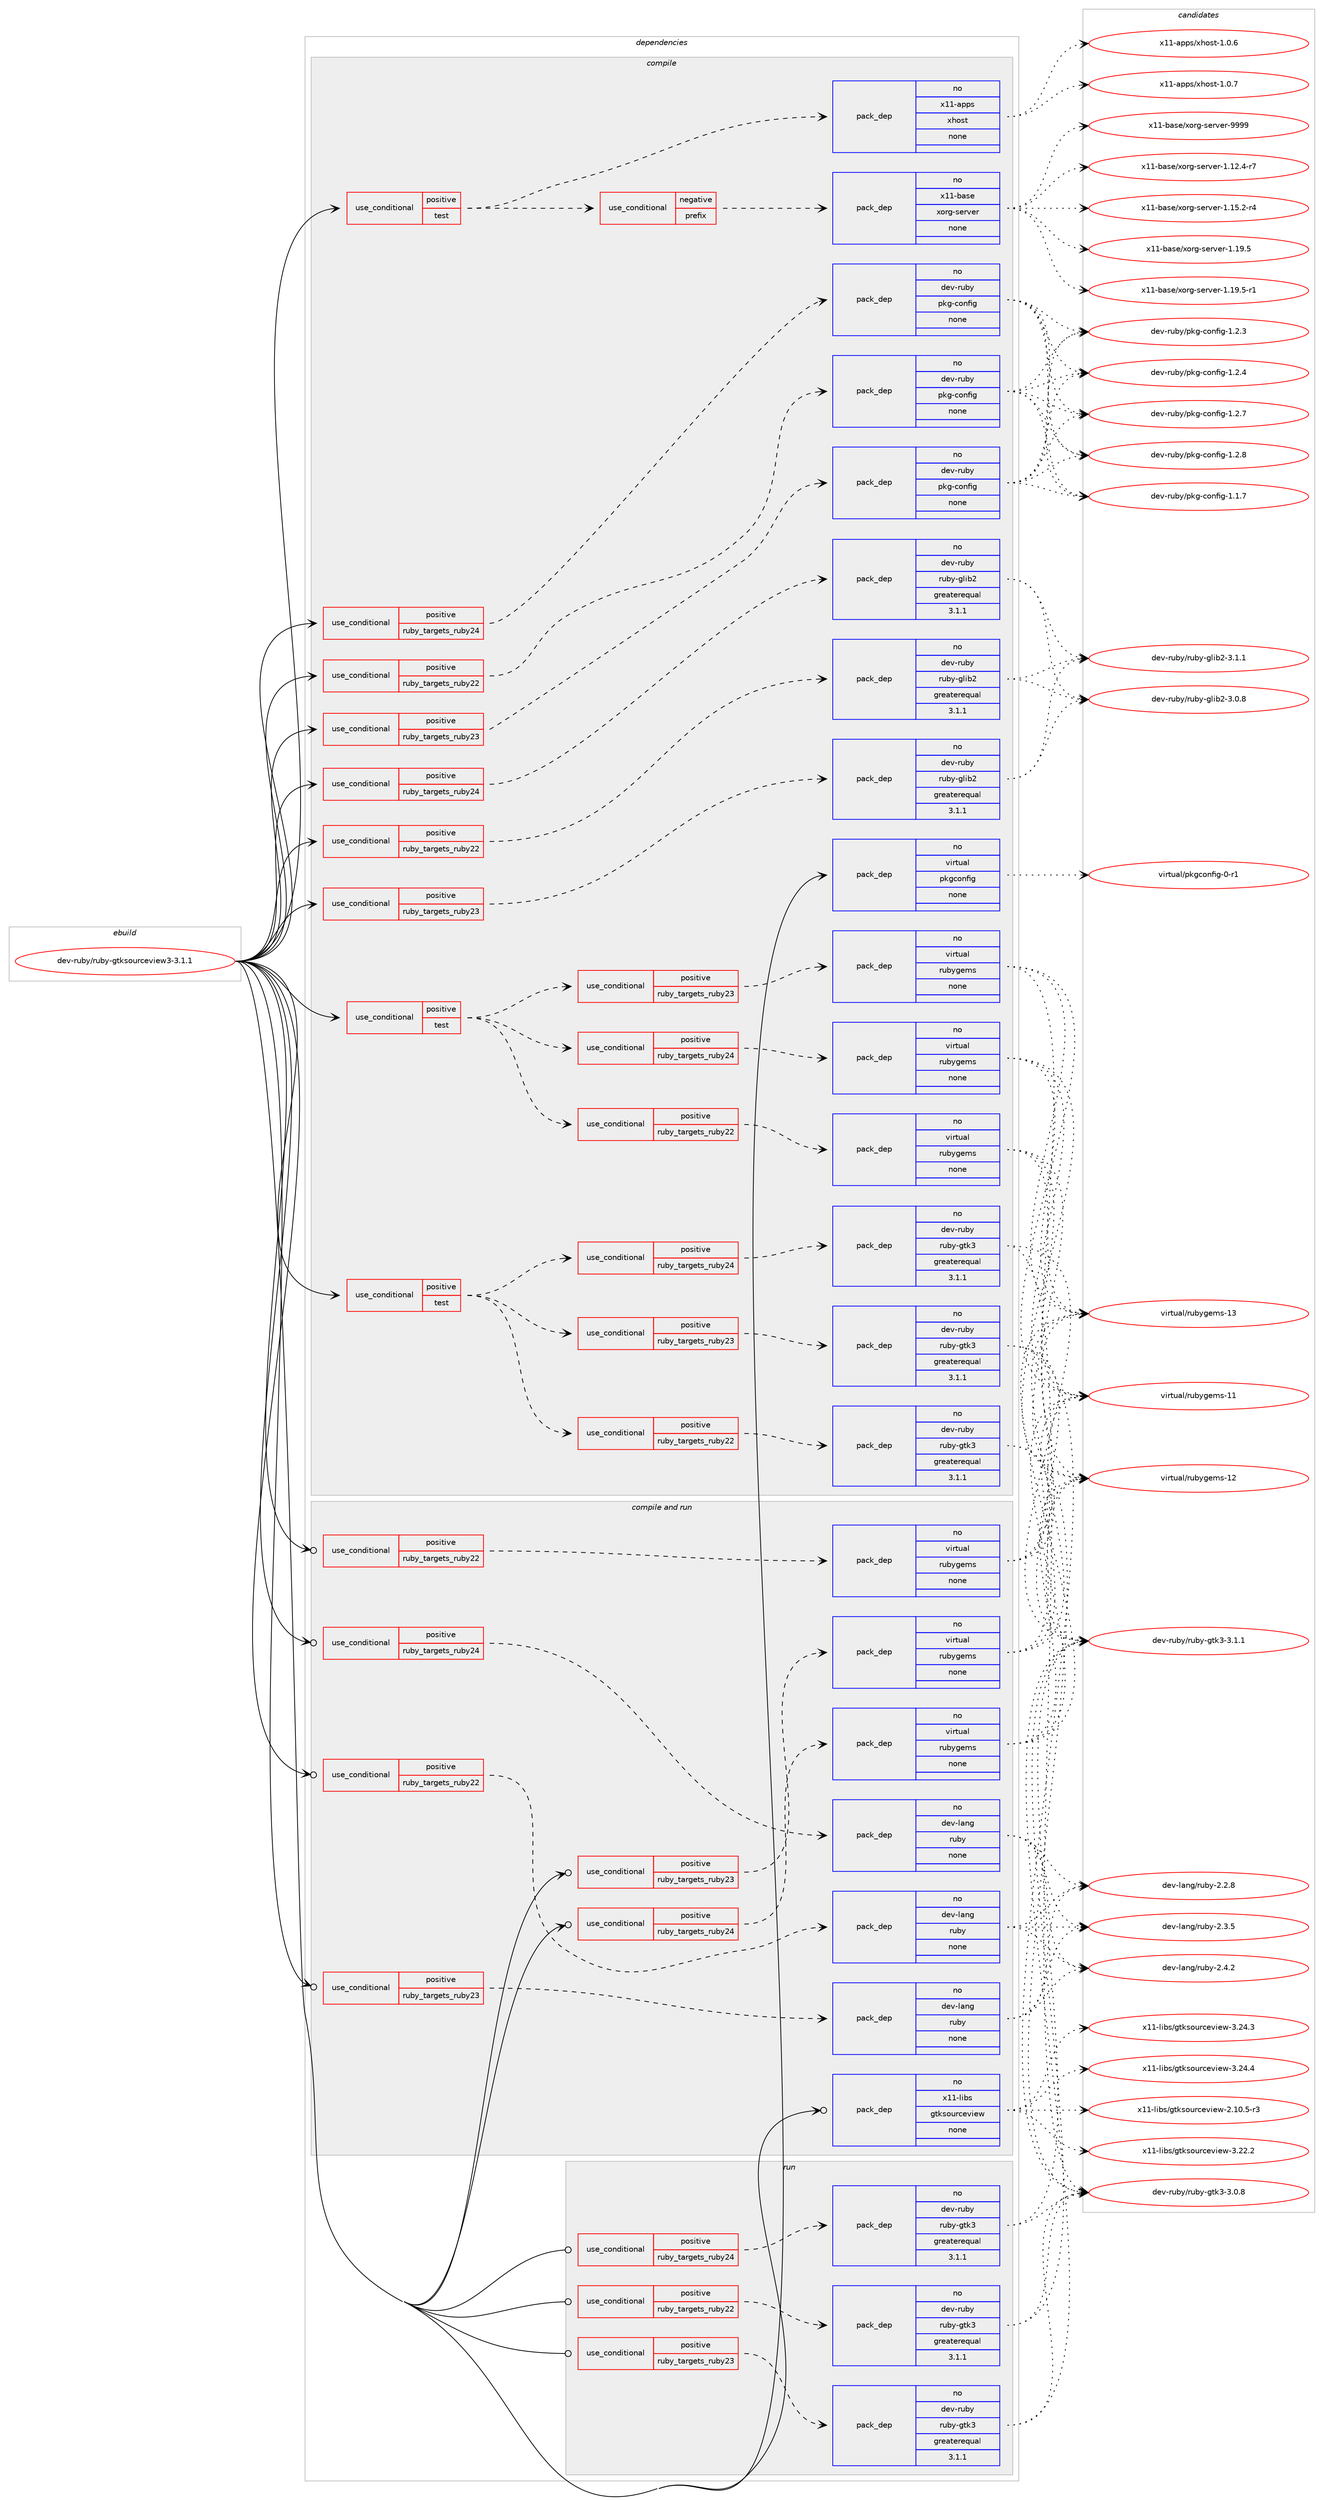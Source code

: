 digraph prolog {

# *************
# Graph options
# *************

newrank=true;
concentrate=true;
compound=true;
graph [rankdir=LR,fontname=Helvetica,fontsize=10,ranksep=1.5];#, ranksep=2.5, nodesep=0.2];
edge  [arrowhead=vee];
node  [fontname=Helvetica,fontsize=10];

# **********
# The ebuild
# **********

subgraph cluster_leftcol {
color=gray;
rank=same;
label=<<i>ebuild</i>>;
id [label="dev-ruby/ruby-gtksourceview3-3.1.1", color=red, width=4, href="../dev-ruby/ruby-gtksourceview3-3.1.1.svg"];
}

# ****************
# The dependencies
# ****************

subgraph cluster_midcol {
color=gray;
label=<<i>dependencies</i>>;
subgraph cluster_compile {
fillcolor="#eeeeee";
style=filled;
label=<<i>compile</i>>;
subgraph cond71248 {
dependency267313 [label=<<TABLE BORDER="0" CELLBORDER="1" CELLSPACING="0" CELLPADDING="4"><TR><TD ROWSPAN="3" CELLPADDING="10">use_conditional</TD></TR><TR><TD>positive</TD></TR><TR><TD>ruby_targets_ruby22</TD></TR></TABLE>>, shape=none, color=red];
subgraph pack191951 {
dependency267314 [label=<<TABLE BORDER="0" CELLBORDER="1" CELLSPACING="0" CELLPADDING="4" WIDTH="220"><TR><TD ROWSPAN="6" CELLPADDING="30">pack_dep</TD></TR><TR><TD WIDTH="110">no</TD></TR><TR><TD>dev-ruby</TD></TR><TR><TD>pkg-config</TD></TR><TR><TD>none</TD></TR><TR><TD></TD></TR></TABLE>>, shape=none, color=blue];
}
dependency267313:e -> dependency267314:w [weight=20,style="dashed",arrowhead="vee"];
}
id:e -> dependency267313:w [weight=20,style="solid",arrowhead="vee"];
subgraph cond71249 {
dependency267315 [label=<<TABLE BORDER="0" CELLBORDER="1" CELLSPACING="0" CELLPADDING="4"><TR><TD ROWSPAN="3" CELLPADDING="10">use_conditional</TD></TR><TR><TD>positive</TD></TR><TR><TD>ruby_targets_ruby22</TD></TR></TABLE>>, shape=none, color=red];
subgraph pack191952 {
dependency267316 [label=<<TABLE BORDER="0" CELLBORDER="1" CELLSPACING="0" CELLPADDING="4" WIDTH="220"><TR><TD ROWSPAN="6" CELLPADDING="30">pack_dep</TD></TR><TR><TD WIDTH="110">no</TD></TR><TR><TD>dev-ruby</TD></TR><TR><TD>ruby-glib2</TD></TR><TR><TD>greaterequal</TD></TR><TR><TD>3.1.1</TD></TR></TABLE>>, shape=none, color=blue];
}
dependency267315:e -> dependency267316:w [weight=20,style="dashed",arrowhead="vee"];
}
id:e -> dependency267315:w [weight=20,style="solid",arrowhead="vee"];
subgraph cond71250 {
dependency267317 [label=<<TABLE BORDER="0" CELLBORDER="1" CELLSPACING="0" CELLPADDING="4"><TR><TD ROWSPAN="3" CELLPADDING="10">use_conditional</TD></TR><TR><TD>positive</TD></TR><TR><TD>ruby_targets_ruby23</TD></TR></TABLE>>, shape=none, color=red];
subgraph pack191953 {
dependency267318 [label=<<TABLE BORDER="0" CELLBORDER="1" CELLSPACING="0" CELLPADDING="4" WIDTH="220"><TR><TD ROWSPAN="6" CELLPADDING="30">pack_dep</TD></TR><TR><TD WIDTH="110">no</TD></TR><TR><TD>dev-ruby</TD></TR><TR><TD>pkg-config</TD></TR><TR><TD>none</TD></TR><TR><TD></TD></TR></TABLE>>, shape=none, color=blue];
}
dependency267317:e -> dependency267318:w [weight=20,style="dashed",arrowhead="vee"];
}
id:e -> dependency267317:w [weight=20,style="solid",arrowhead="vee"];
subgraph cond71251 {
dependency267319 [label=<<TABLE BORDER="0" CELLBORDER="1" CELLSPACING="0" CELLPADDING="4"><TR><TD ROWSPAN="3" CELLPADDING="10">use_conditional</TD></TR><TR><TD>positive</TD></TR><TR><TD>ruby_targets_ruby23</TD></TR></TABLE>>, shape=none, color=red];
subgraph pack191954 {
dependency267320 [label=<<TABLE BORDER="0" CELLBORDER="1" CELLSPACING="0" CELLPADDING="4" WIDTH="220"><TR><TD ROWSPAN="6" CELLPADDING="30">pack_dep</TD></TR><TR><TD WIDTH="110">no</TD></TR><TR><TD>dev-ruby</TD></TR><TR><TD>ruby-glib2</TD></TR><TR><TD>greaterequal</TD></TR><TR><TD>3.1.1</TD></TR></TABLE>>, shape=none, color=blue];
}
dependency267319:e -> dependency267320:w [weight=20,style="dashed",arrowhead="vee"];
}
id:e -> dependency267319:w [weight=20,style="solid",arrowhead="vee"];
subgraph cond71252 {
dependency267321 [label=<<TABLE BORDER="0" CELLBORDER="1" CELLSPACING="0" CELLPADDING="4"><TR><TD ROWSPAN="3" CELLPADDING="10">use_conditional</TD></TR><TR><TD>positive</TD></TR><TR><TD>ruby_targets_ruby24</TD></TR></TABLE>>, shape=none, color=red];
subgraph pack191955 {
dependency267322 [label=<<TABLE BORDER="0" CELLBORDER="1" CELLSPACING="0" CELLPADDING="4" WIDTH="220"><TR><TD ROWSPAN="6" CELLPADDING="30">pack_dep</TD></TR><TR><TD WIDTH="110">no</TD></TR><TR><TD>dev-ruby</TD></TR><TR><TD>pkg-config</TD></TR><TR><TD>none</TD></TR><TR><TD></TD></TR></TABLE>>, shape=none, color=blue];
}
dependency267321:e -> dependency267322:w [weight=20,style="dashed",arrowhead="vee"];
}
id:e -> dependency267321:w [weight=20,style="solid",arrowhead="vee"];
subgraph cond71253 {
dependency267323 [label=<<TABLE BORDER="0" CELLBORDER="1" CELLSPACING="0" CELLPADDING="4"><TR><TD ROWSPAN="3" CELLPADDING="10">use_conditional</TD></TR><TR><TD>positive</TD></TR><TR><TD>ruby_targets_ruby24</TD></TR></TABLE>>, shape=none, color=red];
subgraph pack191956 {
dependency267324 [label=<<TABLE BORDER="0" CELLBORDER="1" CELLSPACING="0" CELLPADDING="4" WIDTH="220"><TR><TD ROWSPAN="6" CELLPADDING="30">pack_dep</TD></TR><TR><TD WIDTH="110">no</TD></TR><TR><TD>dev-ruby</TD></TR><TR><TD>ruby-glib2</TD></TR><TR><TD>greaterequal</TD></TR><TR><TD>3.1.1</TD></TR></TABLE>>, shape=none, color=blue];
}
dependency267323:e -> dependency267324:w [weight=20,style="dashed",arrowhead="vee"];
}
id:e -> dependency267323:w [weight=20,style="solid",arrowhead="vee"];
subgraph cond71254 {
dependency267325 [label=<<TABLE BORDER="0" CELLBORDER="1" CELLSPACING="0" CELLPADDING="4"><TR><TD ROWSPAN="3" CELLPADDING="10">use_conditional</TD></TR><TR><TD>positive</TD></TR><TR><TD>test</TD></TR></TABLE>>, shape=none, color=red];
subgraph cond71255 {
dependency267326 [label=<<TABLE BORDER="0" CELLBORDER="1" CELLSPACING="0" CELLPADDING="4"><TR><TD ROWSPAN="3" CELLPADDING="10">use_conditional</TD></TR><TR><TD>negative</TD></TR><TR><TD>prefix</TD></TR></TABLE>>, shape=none, color=red];
subgraph pack191957 {
dependency267327 [label=<<TABLE BORDER="0" CELLBORDER="1" CELLSPACING="0" CELLPADDING="4" WIDTH="220"><TR><TD ROWSPAN="6" CELLPADDING="30">pack_dep</TD></TR><TR><TD WIDTH="110">no</TD></TR><TR><TD>x11-base</TD></TR><TR><TD>xorg-server</TD></TR><TR><TD>none</TD></TR><TR><TD></TD></TR></TABLE>>, shape=none, color=blue];
}
dependency267326:e -> dependency267327:w [weight=20,style="dashed",arrowhead="vee"];
}
dependency267325:e -> dependency267326:w [weight=20,style="dashed",arrowhead="vee"];
subgraph pack191958 {
dependency267328 [label=<<TABLE BORDER="0" CELLBORDER="1" CELLSPACING="0" CELLPADDING="4" WIDTH="220"><TR><TD ROWSPAN="6" CELLPADDING="30">pack_dep</TD></TR><TR><TD WIDTH="110">no</TD></TR><TR><TD>x11-apps</TD></TR><TR><TD>xhost</TD></TR><TR><TD>none</TD></TR><TR><TD></TD></TR></TABLE>>, shape=none, color=blue];
}
dependency267325:e -> dependency267328:w [weight=20,style="dashed",arrowhead="vee"];
}
id:e -> dependency267325:w [weight=20,style="solid",arrowhead="vee"];
subgraph cond71256 {
dependency267329 [label=<<TABLE BORDER="0" CELLBORDER="1" CELLSPACING="0" CELLPADDING="4"><TR><TD ROWSPAN="3" CELLPADDING="10">use_conditional</TD></TR><TR><TD>positive</TD></TR><TR><TD>test</TD></TR></TABLE>>, shape=none, color=red];
subgraph cond71257 {
dependency267330 [label=<<TABLE BORDER="0" CELLBORDER="1" CELLSPACING="0" CELLPADDING="4"><TR><TD ROWSPAN="3" CELLPADDING="10">use_conditional</TD></TR><TR><TD>positive</TD></TR><TR><TD>ruby_targets_ruby22</TD></TR></TABLE>>, shape=none, color=red];
subgraph pack191959 {
dependency267331 [label=<<TABLE BORDER="0" CELLBORDER="1" CELLSPACING="0" CELLPADDING="4" WIDTH="220"><TR><TD ROWSPAN="6" CELLPADDING="30">pack_dep</TD></TR><TR><TD WIDTH="110">no</TD></TR><TR><TD>dev-ruby</TD></TR><TR><TD>ruby-gtk3</TD></TR><TR><TD>greaterequal</TD></TR><TR><TD>3.1.1</TD></TR></TABLE>>, shape=none, color=blue];
}
dependency267330:e -> dependency267331:w [weight=20,style="dashed",arrowhead="vee"];
}
dependency267329:e -> dependency267330:w [weight=20,style="dashed",arrowhead="vee"];
subgraph cond71258 {
dependency267332 [label=<<TABLE BORDER="0" CELLBORDER="1" CELLSPACING="0" CELLPADDING="4"><TR><TD ROWSPAN="3" CELLPADDING="10">use_conditional</TD></TR><TR><TD>positive</TD></TR><TR><TD>ruby_targets_ruby23</TD></TR></TABLE>>, shape=none, color=red];
subgraph pack191960 {
dependency267333 [label=<<TABLE BORDER="0" CELLBORDER="1" CELLSPACING="0" CELLPADDING="4" WIDTH="220"><TR><TD ROWSPAN="6" CELLPADDING="30">pack_dep</TD></TR><TR><TD WIDTH="110">no</TD></TR><TR><TD>dev-ruby</TD></TR><TR><TD>ruby-gtk3</TD></TR><TR><TD>greaterequal</TD></TR><TR><TD>3.1.1</TD></TR></TABLE>>, shape=none, color=blue];
}
dependency267332:e -> dependency267333:w [weight=20,style="dashed",arrowhead="vee"];
}
dependency267329:e -> dependency267332:w [weight=20,style="dashed",arrowhead="vee"];
subgraph cond71259 {
dependency267334 [label=<<TABLE BORDER="0" CELLBORDER="1" CELLSPACING="0" CELLPADDING="4"><TR><TD ROWSPAN="3" CELLPADDING="10">use_conditional</TD></TR><TR><TD>positive</TD></TR><TR><TD>ruby_targets_ruby24</TD></TR></TABLE>>, shape=none, color=red];
subgraph pack191961 {
dependency267335 [label=<<TABLE BORDER="0" CELLBORDER="1" CELLSPACING="0" CELLPADDING="4" WIDTH="220"><TR><TD ROWSPAN="6" CELLPADDING="30">pack_dep</TD></TR><TR><TD WIDTH="110">no</TD></TR><TR><TD>dev-ruby</TD></TR><TR><TD>ruby-gtk3</TD></TR><TR><TD>greaterequal</TD></TR><TR><TD>3.1.1</TD></TR></TABLE>>, shape=none, color=blue];
}
dependency267334:e -> dependency267335:w [weight=20,style="dashed",arrowhead="vee"];
}
dependency267329:e -> dependency267334:w [weight=20,style="dashed",arrowhead="vee"];
}
id:e -> dependency267329:w [weight=20,style="solid",arrowhead="vee"];
subgraph cond71260 {
dependency267336 [label=<<TABLE BORDER="0" CELLBORDER="1" CELLSPACING="0" CELLPADDING="4"><TR><TD ROWSPAN="3" CELLPADDING="10">use_conditional</TD></TR><TR><TD>positive</TD></TR><TR><TD>test</TD></TR></TABLE>>, shape=none, color=red];
subgraph cond71261 {
dependency267337 [label=<<TABLE BORDER="0" CELLBORDER="1" CELLSPACING="0" CELLPADDING="4"><TR><TD ROWSPAN="3" CELLPADDING="10">use_conditional</TD></TR><TR><TD>positive</TD></TR><TR><TD>ruby_targets_ruby22</TD></TR></TABLE>>, shape=none, color=red];
subgraph pack191962 {
dependency267338 [label=<<TABLE BORDER="0" CELLBORDER="1" CELLSPACING="0" CELLPADDING="4" WIDTH="220"><TR><TD ROWSPAN="6" CELLPADDING="30">pack_dep</TD></TR><TR><TD WIDTH="110">no</TD></TR><TR><TD>virtual</TD></TR><TR><TD>rubygems</TD></TR><TR><TD>none</TD></TR><TR><TD></TD></TR></TABLE>>, shape=none, color=blue];
}
dependency267337:e -> dependency267338:w [weight=20,style="dashed",arrowhead="vee"];
}
dependency267336:e -> dependency267337:w [weight=20,style="dashed",arrowhead="vee"];
subgraph cond71262 {
dependency267339 [label=<<TABLE BORDER="0" CELLBORDER="1" CELLSPACING="0" CELLPADDING="4"><TR><TD ROWSPAN="3" CELLPADDING="10">use_conditional</TD></TR><TR><TD>positive</TD></TR><TR><TD>ruby_targets_ruby23</TD></TR></TABLE>>, shape=none, color=red];
subgraph pack191963 {
dependency267340 [label=<<TABLE BORDER="0" CELLBORDER="1" CELLSPACING="0" CELLPADDING="4" WIDTH="220"><TR><TD ROWSPAN="6" CELLPADDING="30">pack_dep</TD></TR><TR><TD WIDTH="110">no</TD></TR><TR><TD>virtual</TD></TR><TR><TD>rubygems</TD></TR><TR><TD>none</TD></TR><TR><TD></TD></TR></TABLE>>, shape=none, color=blue];
}
dependency267339:e -> dependency267340:w [weight=20,style="dashed",arrowhead="vee"];
}
dependency267336:e -> dependency267339:w [weight=20,style="dashed",arrowhead="vee"];
subgraph cond71263 {
dependency267341 [label=<<TABLE BORDER="0" CELLBORDER="1" CELLSPACING="0" CELLPADDING="4"><TR><TD ROWSPAN="3" CELLPADDING="10">use_conditional</TD></TR><TR><TD>positive</TD></TR><TR><TD>ruby_targets_ruby24</TD></TR></TABLE>>, shape=none, color=red];
subgraph pack191964 {
dependency267342 [label=<<TABLE BORDER="0" CELLBORDER="1" CELLSPACING="0" CELLPADDING="4" WIDTH="220"><TR><TD ROWSPAN="6" CELLPADDING="30">pack_dep</TD></TR><TR><TD WIDTH="110">no</TD></TR><TR><TD>virtual</TD></TR><TR><TD>rubygems</TD></TR><TR><TD>none</TD></TR><TR><TD></TD></TR></TABLE>>, shape=none, color=blue];
}
dependency267341:e -> dependency267342:w [weight=20,style="dashed",arrowhead="vee"];
}
dependency267336:e -> dependency267341:w [weight=20,style="dashed",arrowhead="vee"];
}
id:e -> dependency267336:w [weight=20,style="solid",arrowhead="vee"];
subgraph pack191965 {
dependency267343 [label=<<TABLE BORDER="0" CELLBORDER="1" CELLSPACING="0" CELLPADDING="4" WIDTH="220"><TR><TD ROWSPAN="6" CELLPADDING="30">pack_dep</TD></TR><TR><TD WIDTH="110">no</TD></TR><TR><TD>virtual</TD></TR><TR><TD>pkgconfig</TD></TR><TR><TD>none</TD></TR><TR><TD></TD></TR></TABLE>>, shape=none, color=blue];
}
id:e -> dependency267343:w [weight=20,style="solid",arrowhead="vee"];
}
subgraph cluster_compileandrun {
fillcolor="#eeeeee";
style=filled;
label=<<i>compile and run</i>>;
subgraph cond71264 {
dependency267344 [label=<<TABLE BORDER="0" CELLBORDER="1" CELLSPACING="0" CELLPADDING="4"><TR><TD ROWSPAN="3" CELLPADDING="10">use_conditional</TD></TR><TR><TD>positive</TD></TR><TR><TD>ruby_targets_ruby22</TD></TR></TABLE>>, shape=none, color=red];
subgraph pack191966 {
dependency267345 [label=<<TABLE BORDER="0" CELLBORDER="1" CELLSPACING="0" CELLPADDING="4" WIDTH="220"><TR><TD ROWSPAN="6" CELLPADDING="30">pack_dep</TD></TR><TR><TD WIDTH="110">no</TD></TR><TR><TD>dev-lang</TD></TR><TR><TD>ruby</TD></TR><TR><TD>none</TD></TR><TR><TD></TD></TR></TABLE>>, shape=none, color=blue];
}
dependency267344:e -> dependency267345:w [weight=20,style="dashed",arrowhead="vee"];
}
id:e -> dependency267344:w [weight=20,style="solid",arrowhead="odotvee"];
subgraph cond71265 {
dependency267346 [label=<<TABLE BORDER="0" CELLBORDER="1" CELLSPACING="0" CELLPADDING="4"><TR><TD ROWSPAN="3" CELLPADDING="10">use_conditional</TD></TR><TR><TD>positive</TD></TR><TR><TD>ruby_targets_ruby22</TD></TR></TABLE>>, shape=none, color=red];
subgraph pack191967 {
dependency267347 [label=<<TABLE BORDER="0" CELLBORDER="1" CELLSPACING="0" CELLPADDING="4" WIDTH="220"><TR><TD ROWSPAN="6" CELLPADDING="30">pack_dep</TD></TR><TR><TD WIDTH="110">no</TD></TR><TR><TD>virtual</TD></TR><TR><TD>rubygems</TD></TR><TR><TD>none</TD></TR><TR><TD></TD></TR></TABLE>>, shape=none, color=blue];
}
dependency267346:e -> dependency267347:w [weight=20,style="dashed",arrowhead="vee"];
}
id:e -> dependency267346:w [weight=20,style="solid",arrowhead="odotvee"];
subgraph cond71266 {
dependency267348 [label=<<TABLE BORDER="0" CELLBORDER="1" CELLSPACING="0" CELLPADDING="4"><TR><TD ROWSPAN="3" CELLPADDING="10">use_conditional</TD></TR><TR><TD>positive</TD></TR><TR><TD>ruby_targets_ruby23</TD></TR></TABLE>>, shape=none, color=red];
subgraph pack191968 {
dependency267349 [label=<<TABLE BORDER="0" CELLBORDER="1" CELLSPACING="0" CELLPADDING="4" WIDTH="220"><TR><TD ROWSPAN="6" CELLPADDING="30">pack_dep</TD></TR><TR><TD WIDTH="110">no</TD></TR><TR><TD>dev-lang</TD></TR><TR><TD>ruby</TD></TR><TR><TD>none</TD></TR><TR><TD></TD></TR></TABLE>>, shape=none, color=blue];
}
dependency267348:e -> dependency267349:w [weight=20,style="dashed",arrowhead="vee"];
}
id:e -> dependency267348:w [weight=20,style="solid",arrowhead="odotvee"];
subgraph cond71267 {
dependency267350 [label=<<TABLE BORDER="0" CELLBORDER="1" CELLSPACING="0" CELLPADDING="4"><TR><TD ROWSPAN="3" CELLPADDING="10">use_conditional</TD></TR><TR><TD>positive</TD></TR><TR><TD>ruby_targets_ruby23</TD></TR></TABLE>>, shape=none, color=red];
subgraph pack191969 {
dependency267351 [label=<<TABLE BORDER="0" CELLBORDER="1" CELLSPACING="0" CELLPADDING="4" WIDTH="220"><TR><TD ROWSPAN="6" CELLPADDING="30">pack_dep</TD></TR><TR><TD WIDTH="110">no</TD></TR><TR><TD>virtual</TD></TR><TR><TD>rubygems</TD></TR><TR><TD>none</TD></TR><TR><TD></TD></TR></TABLE>>, shape=none, color=blue];
}
dependency267350:e -> dependency267351:w [weight=20,style="dashed",arrowhead="vee"];
}
id:e -> dependency267350:w [weight=20,style="solid",arrowhead="odotvee"];
subgraph cond71268 {
dependency267352 [label=<<TABLE BORDER="0" CELLBORDER="1" CELLSPACING="0" CELLPADDING="4"><TR><TD ROWSPAN="3" CELLPADDING="10">use_conditional</TD></TR><TR><TD>positive</TD></TR><TR><TD>ruby_targets_ruby24</TD></TR></TABLE>>, shape=none, color=red];
subgraph pack191970 {
dependency267353 [label=<<TABLE BORDER="0" CELLBORDER="1" CELLSPACING="0" CELLPADDING="4" WIDTH="220"><TR><TD ROWSPAN="6" CELLPADDING="30">pack_dep</TD></TR><TR><TD WIDTH="110">no</TD></TR><TR><TD>dev-lang</TD></TR><TR><TD>ruby</TD></TR><TR><TD>none</TD></TR><TR><TD></TD></TR></TABLE>>, shape=none, color=blue];
}
dependency267352:e -> dependency267353:w [weight=20,style="dashed",arrowhead="vee"];
}
id:e -> dependency267352:w [weight=20,style="solid",arrowhead="odotvee"];
subgraph cond71269 {
dependency267354 [label=<<TABLE BORDER="0" CELLBORDER="1" CELLSPACING="0" CELLPADDING="4"><TR><TD ROWSPAN="3" CELLPADDING="10">use_conditional</TD></TR><TR><TD>positive</TD></TR><TR><TD>ruby_targets_ruby24</TD></TR></TABLE>>, shape=none, color=red];
subgraph pack191971 {
dependency267355 [label=<<TABLE BORDER="0" CELLBORDER="1" CELLSPACING="0" CELLPADDING="4" WIDTH="220"><TR><TD ROWSPAN="6" CELLPADDING="30">pack_dep</TD></TR><TR><TD WIDTH="110">no</TD></TR><TR><TD>virtual</TD></TR><TR><TD>rubygems</TD></TR><TR><TD>none</TD></TR><TR><TD></TD></TR></TABLE>>, shape=none, color=blue];
}
dependency267354:e -> dependency267355:w [weight=20,style="dashed",arrowhead="vee"];
}
id:e -> dependency267354:w [weight=20,style="solid",arrowhead="odotvee"];
subgraph pack191972 {
dependency267356 [label=<<TABLE BORDER="0" CELLBORDER="1" CELLSPACING="0" CELLPADDING="4" WIDTH="220"><TR><TD ROWSPAN="6" CELLPADDING="30">pack_dep</TD></TR><TR><TD WIDTH="110">no</TD></TR><TR><TD>x11-libs</TD></TR><TR><TD>gtksourceview</TD></TR><TR><TD>none</TD></TR><TR><TD></TD></TR></TABLE>>, shape=none, color=blue];
}
id:e -> dependency267356:w [weight=20,style="solid",arrowhead="odotvee"];
}
subgraph cluster_run {
fillcolor="#eeeeee";
style=filled;
label=<<i>run</i>>;
subgraph cond71270 {
dependency267357 [label=<<TABLE BORDER="0" CELLBORDER="1" CELLSPACING="0" CELLPADDING="4"><TR><TD ROWSPAN="3" CELLPADDING="10">use_conditional</TD></TR><TR><TD>positive</TD></TR><TR><TD>ruby_targets_ruby22</TD></TR></TABLE>>, shape=none, color=red];
subgraph pack191973 {
dependency267358 [label=<<TABLE BORDER="0" CELLBORDER="1" CELLSPACING="0" CELLPADDING="4" WIDTH="220"><TR><TD ROWSPAN="6" CELLPADDING="30">pack_dep</TD></TR><TR><TD WIDTH="110">no</TD></TR><TR><TD>dev-ruby</TD></TR><TR><TD>ruby-gtk3</TD></TR><TR><TD>greaterequal</TD></TR><TR><TD>3.1.1</TD></TR></TABLE>>, shape=none, color=blue];
}
dependency267357:e -> dependency267358:w [weight=20,style="dashed",arrowhead="vee"];
}
id:e -> dependency267357:w [weight=20,style="solid",arrowhead="odot"];
subgraph cond71271 {
dependency267359 [label=<<TABLE BORDER="0" CELLBORDER="1" CELLSPACING="0" CELLPADDING="4"><TR><TD ROWSPAN="3" CELLPADDING="10">use_conditional</TD></TR><TR><TD>positive</TD></TR><TR><TD>ruby_targets_ruby23</TD></TR></TABLE>>, shape=none, color=red];
subgraph pack191974 {
dependency267360 [label=<<TABLE BORDER="0" CELLBORDER="1" CELLSPACING="0" CELLPADDING="4" WIDTH="220"><TR><TD ROWSPAN="6" CELLPADDING="30">pack_dep</TD></TR><TR><TD WIDTH="110">no</TD></TR><TR><TD>dev-ruby</TD></TR><TR><TD>ruby-gtk3</TD></TR><TR><TD>greaterequal</TD></TR><TR><TD>3.1.1</TD></TR></TABLE>>, shape=none, color=blue];
}
dependency267359:e -> dependency267360:w [weight=20,style="dashed",arrowhead="vee"];
}
id:e -> dependency267359:w [weight=20,style="solid",arrowhead="odot"];
subgraph cond71272 {
dependency267361 [label=<<TABLE BORDER="0" CELLBORDER="1" CELLSPACING="0" CELLPADDING="4"><TR><TD ROWSPAN="3" CELLPADDING="10">use_conditional</TD></TR><TR><TD>positive</TD></TR><TR><TD>ruby_targets_ruby24</TD></TR></TABLE>>, shape=none, color=red];
subgraph pack191975 {
dependency267362 [label=<<TABLE BORDER="0" CELLBORDER="1" CELLSPACING="0" CELLPADDING="4" WIDTH="220"><TR><TD ROWSPAN="6" CELLPADDING="30">pack_dep</TD></TR><TR><TD WIDTH="110">no</TD></TR><TR><TD>dev-ruby</TD></TR><TR><TD>ruby-gtk3</TD></TR><TR><TD>greaterequal</TD></TR><TR><TD>3.1.1</TD></TR></TABLE>>, shape=none, color=blue];
}
dependency267361:e -> dependency267362:w [weight=20,style="dashed",arrowhead="vee"];
}
id:e -> dependency267361:w [weight=20,style="solid",arrowhead="odot"];
}
}

# **************
# The candidates
# **************

subgraph cluster_choices {
rank=same;
color=gray;
label=<<i>candidates</i>>;

subgraph choice191951 {
color=black;
nodesep=1;
choice1001011184511411798121471121071034599111110102105103454946494655 [label="dev-ruby/pkg-config-1.1.7", color=red, width=4,href="../dev-ruby/pkg-config-1.1.7.svg"];
choice1001011184511411798121471121071034599111110102105103454946504651 [label="dev-ruby/pkg-config-1.2.3", color=red, width=4,href="../dev-ruby/pkg-config-1.2.3.svg"];
choice1001011184511411798121471121071034599111110102105103454946504652 [label="dev-ruby/pkg-config-1.2.4", color=red, width=4,href="../dev-ruby/pkg-config-1.2.4.svg"];
choice1001011184511411798121471121071034599111110102105103454946504655 [label="dev-ruby/pkg-config-1.2.7", color=red, width=4,href="../dev-ruby/pkg-config-1.2.7.svg"];
choice1001011184511411798121471121071034599111110102105103454946504656 [label="dev-ruby/pkg-config-1.2.8", color=red, width=4,href="../dev-ruby/pkg-config-1.2.8.svg"];
dependency267314:e -> choice1001011184511411798121471121071034599111110102105103454946494655:w [style=dotted,weight="100"];
dependency267314:e -> choice1001011184511411798121471121071034599111110102105103454946504651:w [style=dotted,weight="100"];
dependency267314:e -> choice1001011184511411798121471121071034599111110102105103454946504652:w [style=dotted,weight="100"];
dependency267314:e -> choice1001011184511411798121471121071034599111110102105103454946504655:w [style=dotted,weight="100"];
dependency267314:e -> choice1001011184511411798121471121071034599111110102105103454946504656:w [style=dotted,weight="100"];
}
subgraph choice191952 {
color=black;
nodesep=1;
choice10010111845114117981214711411798121451031081059850455146484656 [label="dev-ruby/ruby-glib2-3.0.8", color=red, width=4,href="../dev-ruby/ruby-glib2-3.0.8.svg"];
choice10010111845114117981214711411798121451031081059850455146494649 [label="dev-ruby/ruby-glib2-3.1.1", color=red, width=4,href="../dev-ruby/ruby-glib2-3.1.1.svg"];
dependency267316:e -> choice10010111845114117981214711411798121451031081059850455146484656:w [style=dotted,weight="100"];
dependency267316:e -> choice10010111845114117981214711411798121451031081059850455146494649:w [style=dotted,weight="100"];
}
subgraph choice191953 {
color=black;
nodesep=1;
choice1001011184511411798121471121071034599111110102105103454946494655 [label="dev-ruby/pkg-config-1.1.7", color=red, width=4,href="../dev-ruby/pkg-config-1.1.7.svg"];
choice1001011184511411798121471121071034599111110102105103454946504651 [label="dev-ruby/pkg-config-1.2.3", color=red, width=4,href="../dev-ruby/pkg-config-1.2.3.svg"];
choice1001011184511411798121471121071034599111110102105103454946504652 [label="dev-ruby/pkg-config-1.2.4", color=red, width=4,href="../dev-ruby/pkg-config-1.2.4.svg"];
choice1001011184511411798121471121071034599111110102105103454946504655 [label="dev-ruby/pkg-config-1.2.7", color=red, width=4,href="../dev-ruby/pkg-config-1.2.7.svg"];
choice1001011184511411798121471121071034599111110102105103454946504656 [label="dev-ruby/pkg-config-1.2.8", color=red, width=4,href="../dev-ruby/pkg-config-1.2.8.svg"];
dependency267318:e -> choice1001011184511411798121471121071034599111110102105103454946494655:w [style=dotted,weight="100"];
dependency267318:e -> choice1001011184511411798121471121071034599111110102105103454946504651:w [style=dotted,weight="100"];
dependency267318:e -> choice1001011184511411798121471121071034599111110102105103454946504652:w [style=dotted,weight="100"];
dependency267318:e -> choice1001011184511411798121471121071034599111110102105103454946504655:w [style=dotted,weight="100"];
dependency267318:e -> choice1001011184511411798121471121071034599111110102105103454946504656:w [style=dotted,weight="100"];
}
subgraph choice191954 {
color=black;
nodesep=1;
choice10010111845114117981214711411798121451031081059850455146484656 [label="dev-ruby/ruby-glib2-3.0.8", color=red, width=4,href="../dev-ruby/ruby-glib2-3.0.8.svg"];
choice10010111845114117981214711411798121451031081059850455146494649 [label="dev-ruby/ruby-glib2-3.1.1", color=red, width=4,href="../dev-ruby/ruby-glib2-3.1.1.svg"];
dependency267320:e -> choice10010111845114117981214711411798121451031081059850455146484656:w [style=dotted,weight="100"];
dependency267320:e -> choice10010111845114117981214711411798121451031081059850455146494649:w [style=dotted,weight="100"];
}
subgraph choice191955 {
color=black;
nodesep=1;
choice1001011184511411798121471121071034599111110102105103454946494655 [label="dev-ruby/pkg-config-1.1.7", color=red, width=4,href="../dev-ruby/pkg-config-1.1.7.svg"];
choice1001011184511411798121471121071034599111110102105103454946504651 [label="dev-ruby/pkg-config-1.2.3", color=red, width=4,href="../dev-ruby/pkg-config-1.2.3.svg"];
choice1001011184511411798121471121071034599111110102105103454946504652 [label="dev-ruby/pkg-config-1.2.4", color=red, width=4,href="../dev-ruby/pkg-config-1.2.4.svg"];
choice1001011184511411798121471121071034599111110102105103454946504655 [label="dev-ruby/pkg-config-1.2.7", color=red, width=4,href="../dev-ruby/pkg-config-1.2.7.svg"];
choice1001011184511411798121471121071034599111110102105103454946504656 [label="dev-ruby/pkg-config-1.2.8", color=red, width=4,href="../dev-ruby/pkg-config-1.2.8.svg"];
dependency267322:e -> choice1001011184511411798121471121071034599111110102105103454946494655:w [style=dotted,weight="100"];
dependency267322:e -> choice1001011184511411798121471121071034599111110102105103454946504651:w [style=dotted,weight="100"];
dependency267322:e -> choice1001011184511411798121471121071034599111110102105103454946504652:w [style=dotted,weight="100"];
dependency267322:e -> choice1001011184511411798121471121071034599111110102105103454946504655:w [style=dotted,weight="100"];
dependency267322:e -> choice1001011184511411798121471121071034599111110102105103454946504656:w [style=dotted,weight="100"];
}
subgraph choice191956 {
color=black;
nodesep=1;
choice10010111845114117981214711411798121451031081059850455146484656 [label="dev-ruby/ruby-glib2-3.0.8", color=red, width=4,href="../dev-ruby/ruby-glib2-3.0.8.svg"];
choice10010111845114117981214711411798121451031081059850455146494649 [label="dev-ruby/ruby-glib2-3.1.1", color=red, width=4,href="../dev-ruby/ruby-glib2-3.1.1.svg"];
dependency267324:e -> choice10010111845114117981214711411798121451031081059850455146484656:w [style=dotted,weight="100"];
dependency267324:e -> choice10010111845114117981214711411798121451031081059850455146494649:w [style=dotted,weight="100"];
}
subgraph choice191957 {
color=black;
nodesep=1;
choice12049494598971151014712011111410345115101114118101114454946495046524511455 [label="x11-base/xorg-server-1.12.4-r7", color=red, width=4,href="../x11-base/xorg-server-1.12.4-r7.svg"];
choice12049494598971151014712011111410345115101114118101114454946495346504511452 [label="x11-base/xorg-server-1.15.2-r4", color=red, width=4,href="../x11-base/xorg-server-1.15.2-r4.svg"];
choice1204949459897115101471201111141034511510111411810111445494649574653 [label="x11-base/xorg-server-1.19.5", color=red, width=4,href="../x11-base/xorg-server-1.19.5.svg"];
choice12049494598971151014712011111410345115101114118101114454946495746534511449 [label="x11-base/xorg-server-1.19.5-r1", color=red, width=4,href="../x11-base/xorg-server-1.19.5-r1.svg"];
choice120494945989711510147120111114103451151011141181011144557575757 [label="x11-base/xorg-server-9999", color=red, width=4,href="../x11-base/xorg-server-9999.svg"];
dependency267327:e -> choice12049494598971151014712011111410345115101114118101114454946495046524511455:w [style=dotted,weight="100"];
dependency267327:e -> choice12049494598971151014712011111410345115101114118101114454946495346504511452:w [style=dotted,weight="100"];
dependency267327:e -> choice1204949459897115101471201111141034511510111411810111445494649574653:w [style=dotted,weight="100"];
dependency267327:e -> choice12049494598971151014712011111410345115101114118101114454946495746534511449:w [style=dotted,weight="100"];
dependency267327:e -> choice120494945989711510147120111114103451151011141181011144557575757:w [style=dotted,weight="100"];
}
subgraph choice191958 {
color=black;
nodesep=1;
choice1204949459711211211547120104111115116454946484654 [label="x11-apps/xhost-1.0.6", color=red, width=4,href="../x11-apps/xhost-1.0.6.svg"];
choice1204949459711211211547120104111115116454946484655 [label="x11-apps/xhost-1.0.7", color=red, width=4,href="../x11-apps/xhost-1.0.7.svg"];
dependency267328:e -> choice1204949459711211211547120104111115116454946484654:w [style=dotted,weight="100"];
dependency267328:e -> choice1204949459711211211547120104111115116454946484655:w [style=dotted,weight="100"];
}
subgraph choice191959 {
color=black;
nodesep=1;
choice100101118451141179812147114117981214510311610751455146484656 [label="dev-ruby/ruby-gtk3-3.0.8", color=red, width=4,href="../dev-ruby/ruby-gtk3-3.0.8.svg"];
choice100101118451141179812147114117981214510311610751455146494649 [label="dev-ruby/ruby-gtk3-3.1.1", color=red, width=4,href="../dev-ruby/ruby-gtk3-3.1.1.svg"];
dependency267331:e -> choice100101118451141179812147114117981214510311610751455146484656:w [style=dotted,weight="100"];
dependency267331:e -> choice100101118451141179812147114117981214510311610751455146494649:w [style=dotted,weight="100"];
}
subgraph choice191960 {
color=black;
nodesep=1;
choice100101118451141179812147114117981214510311610751455146484656 [label="dev-ruby/ruby-gtk3-3.0.8", color=red, width=4,href="../dev-ruby/ruby-gtk3-3.0.8.svg"];
choice100101118451141179812147114117981214510311610751455146494649 [label="dev-ruby/ruby-gtk3-3.1.1", color=red, width=4,href="../dev-ruby/ruby-gtk3-3.1.1.svg"];
dependency267333:e -> choice100101118451141179812147114117981214510311610751455146484656:w [style=dotted,weight="100"];
dependency267333:e -> choice100101118451141179812147114117981214510311610751455146494649:w [style=dotted,weight="100"];
}
subgraph choice191961 {
color=black;
nodesep=1;
choice100101118451141179812147114117981214510311610751455146484656 [label="dev-ruby/ruby-gtk3-3.0.8", color=red, width=4,href="../dev-ruby/ruby-gtk3-3.0.8.svg"];
choice100101118451141179812147114117981214510311610751455146494649 [label="dev-ruby/ruby-gtk3-3.1.1", color=red, width=4,href="../dev-ruby/ruby-gtk3-3.1.1.svg"];
dependency267335:e -> choice100101118451141179812147114117981214510311610751455146484656:w [style=dotted,weight="100"];
dependency267335:e -> choice100101118451141179812147114117981214510311610751455146494649:w [style=dotted,weight="100"];
}
subgraph choice191962 {
color=black;
nodesep=1;
choice118105114116117971084711411798121103101109115454949 [label="virtual/rubygems-11", color=red, width=4,href="../virtual/rubygems-11.svg"];
choice118105114116117971084711411798121103101109115454950 [label="virtual/rubygems-12", color=red, width=4,href="../virtual/rubygems-12.svg"];
choice118105114116117971084711411798121103101109115454951 [label="virtual/rubygems-13", color=red, width=4,href="../virtual/rubygems-13.svg"];
dependency267338:e -> choice118105114116117971084711411798121103101109115454949:w [style=dotted,weight="100"];
dependency267338:e -> choice118105114116117971084711411798121103101109115454950:w [style=dotted,weight="100"];
dependency267338:e -> choice118105114116117971084711411798121103101109115454951:w [style=dotted,weight="100"];
}
subgraph choice191963 {
color=black;
nodesep=1;
choice118105114116117971084711411798121103101109115454949 [label="virtual/rubygems-11", color=red, width=4,href="../virtual/rubygems-11.svg"];
choice118105114116117971084711411798121103101109115454950 [label="virtual/rubygems-12", color=red, width=4,href="../virtual/rubygems-12.svg"];
choice118105114116117971084711411798121103101109115454951 [label="virtual/rubygems-13", color=red, width=4,href="../virtual/rubygems-13.svg"];
dependency267340:e -> choice118105114116117971084711411798121103101109115454949:w [style=dotted,weight="100"];
dependency267340:e -> choice118105114116117971084711411798121103101109115454950:w [style=dotted,weight="100"];
dependency267340:e -> choice118105114116117971084711411798121103101109115454951:w [style=dotted,weight="100"];
}
subgraph choice191964 {
color=black;
nodesep=1;
choice118105114116117971084711411798121103101109115454949 [label="virtual/rubygems-11", color=red, width=4,href="../virtual/rubygems-11.svg"];
choice118105114116117971084711411798121103101109115454950 [label="virtual/rubygems-12", color=red, width=4,href="../virtual/rubygems-12.svg"];
choice118105114116117971084711411798121103101109115454951 [label="virtual/rubygems-13", color=red, width=4,href="../virtual/rubygems-13.svg"];
dependency267342:e -> choice118105114116117971084711411798121103101109115454949:w [style=dotted,weight="100"];
dependency267342:e -> choice118105114116117971084711411798121103101109115454950:w [style=dotted,weight="100"];
dependency267342:e -> choice118105114116117971084711411798121103101109115454951:w [style=dotted,weight="100"];
}
subgraph choice191965 {
color=black;
nodesep=1;
choice11810511411611797108471121071039911111010210510345484511449 [label="virtual/pkgconfig-0-r1", color=red, width=4,href="../virtual/pkgconfig-0-r1.svg"];
dependency267343:e -> choice11810511411611797108471121071039911111010210510345484511449:w [style=dotted,weight="100"];
}
subgraph choice191966 {
color=black;
nodesep=1;
choice10010111845108971101034711411798121455046504656 [label="dev-lang/ruby-2.2.8", color=red, width=4,href="../dev-lang/ruby-2.2.8.svg"];
choice10010111845108971101034711411798121455046514653 [label="dev-lang/ruby-2.3.5", color=red, width=4,href="../dev-lang/ruby-2.3.5.svg"];
choice10010111845108971101034711411798121455046524650 [label="dev-lang/ruby-2.4.2", color=red, width=4,href="../dev-lang/ruby-2.4.2.svg"];
dependency267345:e -> choice10010111845108971101034711411798121455046504656:w [style=dotted,weight="100"];
dependency267345:e -> choice10010111845108971101034711411798121455046514653:w [style=dotted,weight="100"];
dependency267345:e -> choice10010111845108971101034711411798121455046524650:w [style=dotted,weight="100"];
}
subgraph choice191967 {
color=black;
nodesep=1;
choice118105114116117971084711411798121103101109115454949 [label="virtual/rubygems-11", color=red, width=4,href="../virtual/rubygems-11.svg"];
choice118105114116117971084711411798121103101109115454950 [label="virtual/rubygems-12", color=red, width=4,href="../virtual/rubygems-12.svg"];
choice118105114116117971084711411798121103101109115454951 [label="virtual/rubygems-13", color=red, width=4,href="../virtual/rubygems-13.svg"];
dependency267347:e -> choice118105114116117971084711411798121103101109115454949:w [style=dotted,weight="100"];
dependency267347:e -> choice118105114116117971084711411798121103101109115454950:w [style=dotted,weight="100"];
dependency267347:e -> choice118105114116117971084711411798121103101109115454951:w [style=dotted,weight="100"];
}
subgraph choice191968 {
color=black;
nodesep=1;
choice10010111845108971101034711411798121455046504656 [label="dev-lang/ruby-2.2.8", color=red, width=4,href="../dev-lang/ruby-2.2.8.svg"];
choice10010111845108971101034711411798121455046514653 [label="dev-lang/ruby-2.3.5", color=red, width=4,href="../dev-lang/ruby-2.3.5.svg"];
choice10010111845108971101034711411798121455046524650 [label="dev-lang/ruby-2.4.2", color=red, width=4,href="../dev-lang/ruby-2.4.2.svg"];
dependency267349:e -> choice10010111845108971101034711411798121455046504656:w [style=dotted,weight="100"];
dependency267349:e -> choice10010111845108971101034711411798121455046514653:w [style=dotted,weight="100"];
dependency267349:e -> choice10010111845108971101034711411798121455046524650:w [style=dotted,weight="100"];
}
subgraph choice191969 {
color=black;
nodesep=1;
choice118105114116117971084711411798121103101109115454949 [label="virtual/rubygems-11", color=red, width=4,href="../virtual/rubygems-11.svg"];
choice118105114116117971084711411798121103101109115454950 [label="virtual/rubygems-12", color=red, width=4,href="../virtual/rubygems-12.svg"];
choice118105114116117971084711411798121103101109115454951 [label="virtual/rubygems-13", color=red, width=4,href="../virtual/rubygems-13.svg"];
dependency267351:e -> choice118105114116117971084711411798121103101109115454949:w [style=dotted,weight="100"];
dependency267351:e -> choice118105114116117971084711411798121103101109115454950:w [style=dotted,weight="100"];
dependency267351:e -> choice118105114116117971084711411798121103101109115454951:w [style=dotted,weight="100"];
}
subgraph choice191970 {
color=black;
nodesep=1;
choice10010111845108971101034711411798121455046504656 [label="dev-lang/ruby-2.2.8", color=red, width=4,href="../dev-lang/ruby-2.2.8.svg"];
choice10010111845108971101034711411798121455046514653 [label="dev-lang/ruby-2.3.5", color=red, width=4,href="../dev-lang/ruby-2.3.5.svg"];
choice10010111845108971101034711411798121455046524650 [label="dev-lang/ruby-2.4.2", color=red, width=4,href="../dev-lang/ruby-2.4.2.svg"];
dependency267353:e -> choice10010111845108971101034711411798121455046504656:w [style=dotted,weight="100"];
dependency267353:e -> choice10010111845108971101034711411798121455046514653:w [style=dotted,weight="100"];
dependency267353:e -> choice10010111845108971101034711411798121455046524650:w [style=dotted,weight="100"];
}
subgraph choice191971 {
color=black;
nodesep=1;
choice118105114116117971084711411798121103101109115454949 [label="virtual/rubygems-11", color=red, width=4,href="../virtual/rubygems-11.svg"];
choice118105114116117971084711411798121103101109115454950 [label="virtual/rubygems-12", color=red, width=4,href="../virtual/rubygems-12.svg"];
choice118105114116117971084711411798121103101109115454951 [label="virtual/rubygems-13", color=red, width=4,href="../virtual/rubygems-13.svg"];
dependency267355:e -> choice118105114116117971084711411798121103101109115454949:w [style=dotted,weight="100"];
dependency267355:e -> choice118105114116117971084711411798121103101109115454950:w [style=dotted,weight="100"];
dependency267355:e -> choice118105114116117971084711411798121103101109115454951:w [style=dotted,weight="100"];
}
subgraph choice191972 {
color=black;
nodesep=1;
choice120494945108105981154710311610711511111711499101118105101119455046494846534511451 [label="x11-libs/gtksourceview-2.10.5-r3", color=red, width=4,href="../x11-libs/gtksourceview-2.10.5-r3.svg"];
choice12049494510810598115471031161071151111171149910111810510111945514650504650 [label="x11-libs/gtksourceview-3.22.2", color=red, width=4,href="../x11-libs/gtksourceview-3.22.2.svg"];
choice12049494510810598115471031161071151111171149910111810510111945514650524651 [label="x11-libs/gtksourceview-3.24.3", color=red, width=4,href="../x11-libs/gtksourceview-3.24.3.svg"];
choice12049494510810598115471031161071151111171149910111810510111945514650524652 [label="x11-libs/gtksourceview-3.24.4", color=red, width=4,href="../x11-libs/gtksourceview-3.24.4.svg"];
dependency267356:e -> choice120494945108105981154710311610711511111711499101118105101119455046494846534511451:w [style=dotted,weight="100"];
dependency267356:e -> choice12049494510810598115471031161071151111171149910111810510111945514650504650:w [style=dotted,weight="100"];
dependency267356:e -> choice12049494510810598115471031161071151111171149910111810510111945514650524651:w [style=dotted,weight="100"];
dependency267356:e -> choice12049494510810598115471031161071151111171149910111810510111945514650524652:w [style=dotted,weight="100"];
}
subgraph choice191973 {
color=black;
nodesep=1;
choice100101118451141179812147114117981214510311610751455146484656 [label="dev-ruby/ruby-gtk3-3.0.8", color=red, width=4,href="../dev-ruby/ruby-gtk3-3.0.8.svg"];
choice100101118451141179812147114117981214510311610751455146494649 [label="dev-ruby/ruby-gtk3-3.1.1", color=red, width=4,href="../dev-ruby/ruby-gtk3-3.1.1.svg"];
dependency267358:e -> choice100101118451141179812147114117981214510311610751455146484656:w [style=dotted,weight="100"];
dependency267358:e -> choice100101118451141179812147114117981214510311610751455146494649:w [style=dotted,weight="100"];
}
subgraph choice191974 {
color=black;
nodesep=1;
choice100101118451141179812147114117981214510311610751455146484656 [label="dev-ruby/ruby-gtk3-3.0.8", color=red, width=4,href="../dev-ruby/ruby-gtk3-3.0.8.svg"];
choice100101118451141179812147114117981214510311610751455146494649 [label="dev-ruby/ruby-gtk3-3.1.1", color=red, width=4,href="../dev-ruby/ruby-gtk3-3.1.1.svg"];
dependency267360:e -> choice100101118451141179812147114117981214510311610751455146484656:w [style=dotted,weight="100"];
dependency267360:e -> choice100101118451141179812147114117981214510311610751455146494649:w [style=dotted,weight="100"];
}
subgraph choice191975 {
color=black;
nodesep=1;
choice100101118451141179812147114117981214510311610751455146484656 [label="dev-ruby/ruby-gtk3-3.0.8", color=red, width=4,href="../dev-ruby/ruby-gtk3-3.0.8.svg"];
choice100101118451141179812147114117981214510311610751455146494649 [label="dev-ruby/ruby-gtk3-3.1.1", color=red, width=4,href="../dev-ruby/ruby-gtk3-3.1.1.svg"];
dependency267362:e -> choice100101118451141179812147114117981214510311610751455146484656:w [style=dotted,weight="100"];
dependency267362:e -> choice100101118451141179812147114117981214510311610751455146494649:w [style=dotted,weight="100"];
}
}

}
